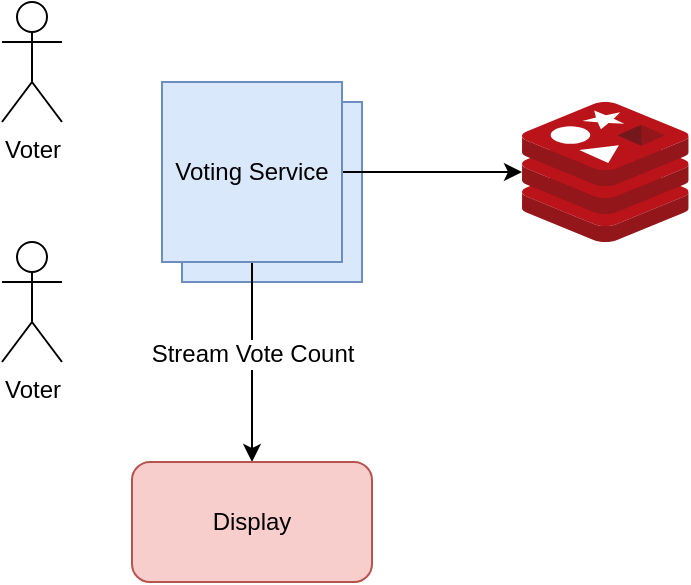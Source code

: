 <mxfile version="12.6.5" type="device"><diagram id="HZb5FDBW58hZXG3j9yC7" name="Page-1"><mxGraphModel dx="982" dy="732" grid="1" gridSize="10" guides="1" tooltips="1" connect="1" arrows="1" fold="1" page="1" pageScale="1" pageWidth="500" pageHeight="1200" math="0" shadow="0"><root><mxCell id="0"/><mxCell id="1" parent="0"/><mxCell id="j7oNAgvtvP4Dgi9oyz06-1" value="" style="whiteSpace=wrap;html=1;aspect=fixed;fillColor=#dae8fc;strokeColor=#6c8ebf;" vertex="1" parent="1"><mxGeometry x="130" y="140" width="90" height="90" as="geometry"/></mxCell><mxCell id="8De4OcGOx5MvZFxdoyOx-12" style="edgeStyle=orthogonalEdgeStyle;rounded=0;orthogonalLoop=1;jettySize=auto;html=1;exitX=1;exitY=0.5;exitDx=0;exitDy=0;" parent="1" source="8De4OcGOx5MvZFxdoyOx-1" target="j7oNAgvtvP4Dgi9oyz06-2" edge="1"><mxGeometry relative="1" as="geometry"><mxPoint x="270" y="175" as="targetPoint"/></mxGeometry></mxCell><mxCell id="8De4OcGOx5MvZFxdoyOx-14" style="edgeStyle=orthogonalEdgeStyle;rounded=0;orthogonalLoop=1;jettySize=auto;html=1;exitX=0.5;exitY=1;exitDx=0;exitDy=0;" parent="1" source="8De4OcGOx5MvZFxdoyOx-1" target="8De4OcGOx5MvZFxdoyOx-13" edge="1"><mxGeometry relative="1" as="geometry"/></mxCell><mxCell id="8De4OcGOx5MvZFxdoyOx-15" value="Stream Vote Count" style="text;html=1;align=center;verticalAlign=middle;resizable=0;points=[];labelBackgroundColor=#ffffff;" parent="8De4OcGOx5MvZFxdoyOx-14" vertex="1" connectable="0"><mxGeometry x="-0.08" relative="1" as="geometry"><mxPoint as="offset"/></mxGeometry></mxCell><mxCell id="8De4OcGOx5MvZFxdoyOx-1" value="Voting Service" style="whiteSpace=wrap;html=1;aspect=fixed;fillColor=#dae8fc;strokeColor=#6c8ebf;" parent="1" vertex="1"><mxGeometry x="120" y="130" width="90" height="90" as="geometry"/></mxCell><mxCell id="8De4OcGOx5MvZFxdoyOx-2" value="Voter" style="shape=umlActor;verticalLabelPosition=bottom;labelBackgroundColor=#ffffff;verticalAlign=top;html=1;outlineConnect=0;" parent="1" vertex="1"><mxGeometry x="40" y="90" width="30" height="60" as="geometry"/></mxCell><mxCell id="8De4OcGOx5MvZFxdoyOx-3" value="Voter" style="shape=umlActor;verticalLabelPosition=bottom;labelBackgroundColor=#ffffff;verticalAlign=top;html=1;outlineConnect=0;" parent="1" vertex="1"><mxGeometry x="40" y="210" width="30" height="60" as="geometry"/></mxCell><mxCell id="8De4OcGOx5MvZFxdoyOx-13" value="Display" style="rounded=1;whiteSpace=wrap;html=1;fillColor=#f8cecc;strokeColor=#b85450;" parent="1" vertex="1"><mxGeometry x="105" y="320" width="120" height="60" as="geometry"/></mxCell><mxCell id="j7oNAgvtvP4Dgi9oyz06-2" value="" style="aspect=fixed;html=1;points=[];align=center;image;fontSize=12;image=img/lib/mscae/Cache_Redis_Product.svg;" vertex="1" parent="1"><mxGeometry x="300" y="140" width="83.33" height="70" as="geometry"/></mxCell></root></mxGraphModel></diagram></mxfile>